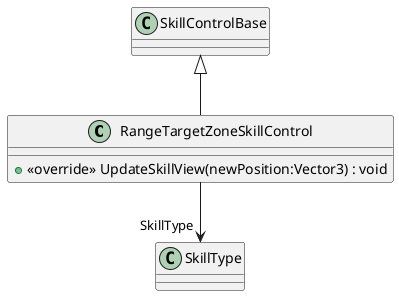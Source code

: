 @startuml
class RangeTargetZoneSkillControl {
    + <<override>> UpdateSkillView(newPosition:Vector3) : void
}
SkillControlBase <|-- RangeTargetZoneSkillControl
RangeTargetZoneSkillControl --> "SkillType" SkillType
@enduml
